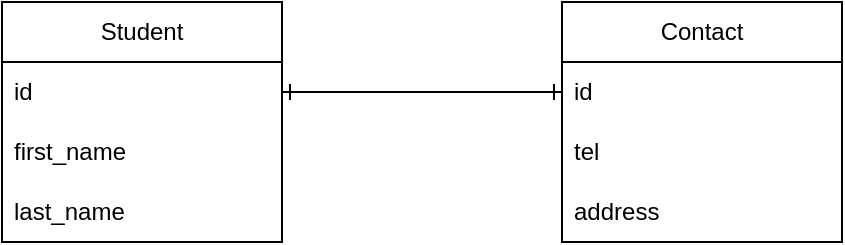 <mxfile version="21.7.5" type="github">
  <diagram name="Page-1" id="NA7TR2D3jwCqWrAInJ5w">
    <mxGraphModel dx="1562" dy="845" grid="1" gridSize="10" guides="1" tooltips="1" connect="1" arrows="1" fold="1" page="1" pageScale="1" pageWidth="827" pageHeight="1169" math="0" shadow="0">
      <root>
        <mxCell id="0" />
        <mxCell id="1" parent="0" />
        <mxCell id="Es6ehfGj1jVhXY04OsHl-3" value="Student" style="swimlane;fontStyle=0;childLayout=stackLayout;horizontal=1;startSize=30;horizontalStack=0;resizeParent=1;resizeParentMax=0;resizeLast=0;collapsible=1;marginBottom=0;whiteSpace=wrap;html=1;" parent="1" vertex="1">
          <mxGeometry x="180" y="300" width="140" height="120" as="geometry" />
        </mxCell>
        <mxCell id="Es6ehfGj1jVhXY04OsHl-4" value="id" style="text;strokeColor=none;fillColor=none;align=left;verticalAlign=middle;spacingLeft=4;spacingRight=4;overflow=hidden;points=[[0,0.5],[1,0.5]];portConstraint=eastwest;rotatable=0;whiteSpace=wrap;html=1;" parent="Es6ehfGj1jVhXY04OsHl-3" vertex="1">
          <mxGeometry y="30" width="140" height="30" as="geometry" />
        </mxCell>
        <mxCell id="Es6ehfGj1jVhXY04OsHl-5" value="first_name" style="text;strokeColor=none;fillColor=none;align=left;verticalAlign=middle;spacingLeft=4;spacingRight=4;overflow=hidden;points=[[0,0.5],[1,0.5]];portConstraint=eastwest;rotatable=0;whiteSpace=wrap;html=1;" parent="Es6ehfGj1jVhXY04OsHl-3" vertex="1">
          <mxGeometry y="60" width="140" height="30" as="geometry" />
        </mxCell>
        <mxCell id="Es6ehfGj1jVhXY04OsHl-6" value="last_name" style="text;strokeColor=none;fillColor=none;align=left;verticalAlign=middle;spacingLeft=4;spacingRight=4;overflow=hidden;points=[[0,0.5],[1,0.5]];portConstraint=eastwest;rotatable=0;whiteSpace=wrap;html=1;" parent="Es6ehfGj1jVhXY04OsHl-3" vertex="1">
          <mxGeometry y="90" width="140" height="30" as="geometry" />
        </mxCell>
        <mxCell id="Es6ehfGj1jVhXY04OsHl-15" value="Contact" style="swimlane;fontStyle=0;childLayout=stackLayout;horizontal=1;startSize=30;horizontalStack=0;resizeParent=1;resizeParentMax=0;resizeLast=0;collapsible=1;marginBottom=0;whiteSpace=wrap;html=1;" parent="1" vertex="1">
          <mxGeometry x="460" y="300" width="140" height="120" as="geometry" />
        </mxCell>
        <mxCell id="Es6ehfGj1jVhXY04OsHl-16" value="id" style="text;strokeColor=none;fillColor=none;align=left;verticalAlign=middle;spacingLeft=4;spacingRight=4;overflow=hidden;points=[[0,0.5],[1,0.5]];portConstraint=eastwest;rotatable=0;whiteSpace=wrap;html=1;" parent="Es6ehfGj1jVhXY04OsHl-15" vertex="1">
          <mxGeometry y="30" width="140" height="30" as="geometry" />
        </mxCell>
        <mxCell id="Es6ehfGj1jVhXY04OsHl-17" value="tel" style="text;strokeColor=none;fillColor=none;align=left;verticalAlign=middle;spacingLeft=4;spacingRight=4;overflow=hidden;points=[[0,0.5],[1,0.5]];portConstraint=eastwest;rotatable=0;whiteSpace=wrap;html=1;" parent="Es6ehfGj1jVhXY04OsHl-15" vertex="1">
          <mxGeometry y="60" width="140" height="30" as="geometry" />
        </mxCell>
        <mxCell id="Es6ehfGj1jVhXY04OsHl-18" value="address" style="text;strokeColor=none;fillColor=none;align=left;verticalAlign=middle;spacingLeft=4;spacingRight=4;overflow=hidden;points=[[0,0.5],[1,0.5]];portConstraint=eastwest;rotatable=0;whiteSpace=wrap;html=1;" parent="Es6ehfGj1jVhXY04OsHl-15" vertex="1">
          <mxGeometry y="90" width="140" height="30" as="geometry" />
        </mxCell>
        <mxCell id="4TubbEYHMMrFF_fOB68C-1" style="edgeStyle=orthogonalEdgeStyle;rounded=0;orthogonalLoop=1;jettySize=auto;html=1;exitX=1;exitY=0.5;exitDx=0;exitDy=0;entryX=0;entryY=0.5;entryDx=0;entryDy=0;endArrow=ERone;endFill=0;startArrow=ERone;startFill=0;" edge="1" parent="1" source="Es6ehfGj1jVhXY04OsHl-4" target="Es6ehfGj1jVhXY04OsHl-16">
          <mxGeometry relative="1" as="geometry" />
        </mxCell>
      </root>
    </mxGraphModel>
  </diagram>
</mxfile>
